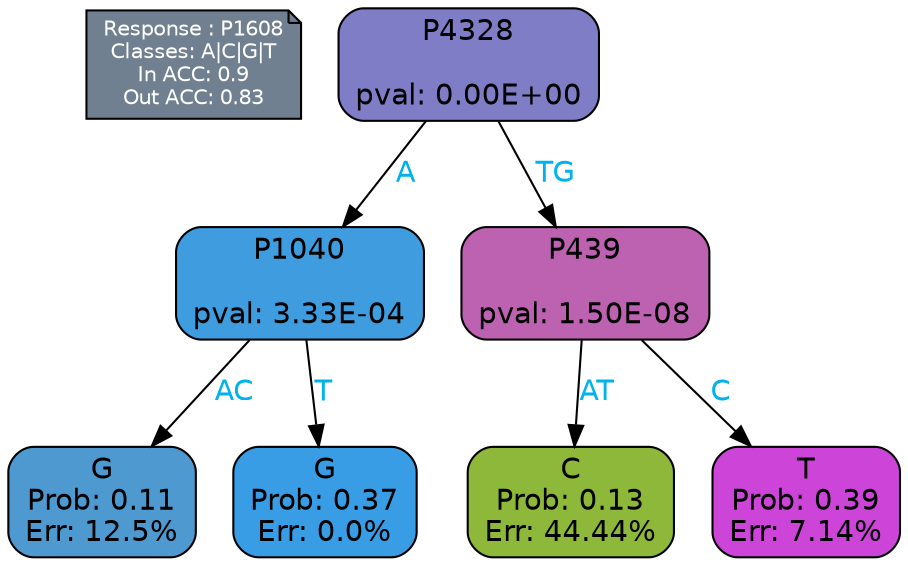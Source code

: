 digraph Tree {
node [shape=box, style="filled, rounded", color="black", fontname=helvetica] ;
graph [ranksep=equally, splines=polylines, bgcolor=transparent, dpi=600] ;
edge [fontname=helvetica] ;
LEGEND [label="Response : P1608
Classes: A|C|G|T
In ACC: 0.9
Out ACC: 0.83
",shape=note,align=left,style=filled,fillcolor="slategray",fontcolor="white",fontsize=10];1 [label="P4328

pval: 0.00E+00", fillcolor="#807dc7"] ;
2 [label="P1040

pval: 3.33E-04", fillcolor="#3e9cdf"] ;
3 [label="G
Prob: 0.11
Err: 12.5%", fillcolor="#4e99cf"] ;
4 [label="G
Prob: 0.37
Err: 0.0%", fillcolor="#399de5"] ;
5 [label="P439

pval: 1.50E-08", fillcolor="#bd61b1"] ;
6 [label="C
Prob: 0.13
Err: 44.44%", fillcolor="#8db839"] ;
7 [label="T
Prob: 0.39
Err: 7.14%", fillcolor="#cc45d8"] ;
1 -> 2 [label="A",fontcolor=deepskyblue2] ;
1 -> 5 [label="TG",fontcolor=deepskyblue2] ;
2 -> 3 [label="AC",fontcolor=deepskyblue2] ;
2 -> 4 [label="T",fontcolor=deepskyblue2] ;
5 -> 6 [label="AT",fontcolor=deepskyblue2] ;
5 -> 7 [label="C",fontcolor=deepskyblue2] ;
{rank = same; 3;4;6;7;}{rank = same; LEGEND;1;}}